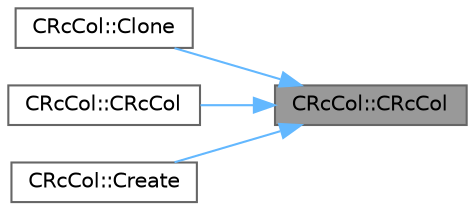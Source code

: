 digraph "CRcCol::CRcCol"
{
 // LATEX_PDF_SIZE
  bgcolor="transparent";
  edge [fontname=Helvetica,fontsize=10,labelfontname=Helvetica,labelfontsize=10];
  node [fontname=Helvetica,fontsize=10,shape=box,height=0.2,width=0.4];
  rankdir="RL";
  Node1 [id="Node000001",label="CRcCol::CRcCol",height=0.2,width=0.4,color="gray40", fillcolor="grey60", style="filled", fontcolor="black",tooltip=" "];
  Node1 -> Node2 [id="edge4_Node000001_Node000002",dir="back",color="steelblue1",style="solid",tooltip=" "];
  Node2 [id="Node000002",label="CRcCol::Clone",height=0.2,width=0.4,color="grey40", fillcolor="white", style="filled",URL="$class_c_rc_col.html#aa0ea9235fc66f7cc03b63832fa232585",tooltip=" "];
  Node1 -> Node3 [id="edge5_Node000001_Node000003",dir="back",color="steelblue1",style="solid",tooltip=" "];
  Node3 [id="Node000003",label="CRcCol::CRcCol",height=0.2,width=0.4,color="grey40", fillcolor="white", style="filled",URL="$class_c_rc_col.html#a626f35bfb16fab4fb6b8fb7603b1ab54",tooltip=" "];
  Node1 -> Node4 [id="edge6_Node000001_Node000004",dir="back",color="steelblue1",style="solid",tooltip=" "];
  Node4 [id="Node000004",label="CRcCol::Create",height=0.2,width=0.4,color="grey40", fillcolor="white", style="filled",URL="$class_c_rc_col.html#a9f800af16367bb8a6905ac1c247d3ea9",tooltip=" "];
}
